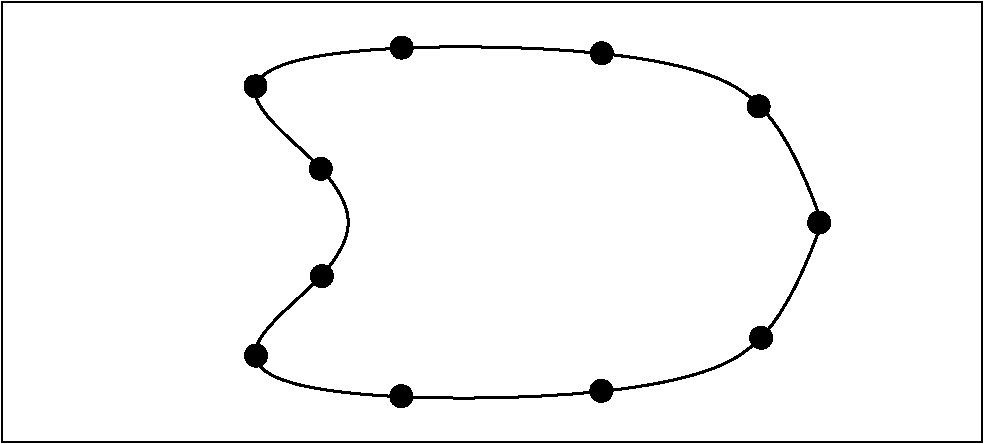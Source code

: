 #FIG 3.2  Produced by xfig version 3.2.5a
Landscape
Center
Inches
Letter  
100.00
Single
-2
1200 2
1 3 0 1 0 0 50 -1 20 0.000 1 0.0000 7782 4351 82 82 7782 4351 7835 4289
1 3 0 1 0 0 50 -1 20 0.000 1 0.0000 7328 3479 82 82 7328 3479 7381 3417
1 3 0 1 0 0 50 -1 20 0.000 1 0.0000 7347 5215 82 82 7347 5215 7400 5153
1 3 0 1 0 0 50 -1 20 0.000 1 0.0000 6152 3081 82 82 6152 3081 6205 3019
1 3 0 1 0 0 50 -1 20 0.000 1 0.0000 6148 5613 82 82 6148 5613 6201 5551
1 3 0 1 0 0 50 -1 20 0.000 1 0.0000 4648 5653 82 82 4648 5653 4701 5591
1 3 0 1 0 0 50 -1 20 0.000 1 0.0000 4651 3039 82 82 4651 3039 4704 2977
1 3 0 1 0 0 50 -1 20 0.000 1 0.0000 3555 3329 82 82 3555 3329 3608 3267
1 3 0 1 0 0 50 -1 20 0.000 1 0.0000 3559 5349 82 82 3559 5349 3612 5287
1 3 0 1 0 0 50 -1 20 0.000 1 0.0000 4053 4752 82 82 4053 4752 4106 4690
1 3 0 1 0 0 50 -1 20 0.000 1 0.0000 4044 3948 82 82 4044 3948 4097 3886
2 2 0 1 0 0 50 -1 -1 0.000 0 0 -1 0 0 5
	 1650 2700 9000 2700 9000 6000 1650 6000 1650 2700
3 0 0 2 0 7 50 -1 -1 0.000 0 0 0 11
	 7800 4350 7500 5700 3600 5700 3450 5250 4050 4800 4350 4350
	 4050 3900 3450 3450 3600 3000 7500 3000 7800 4350
	 0.000 1.000 1.000 1.000 1.000 1.000 1.000 1.000
	 1.000 1.000 0.000

